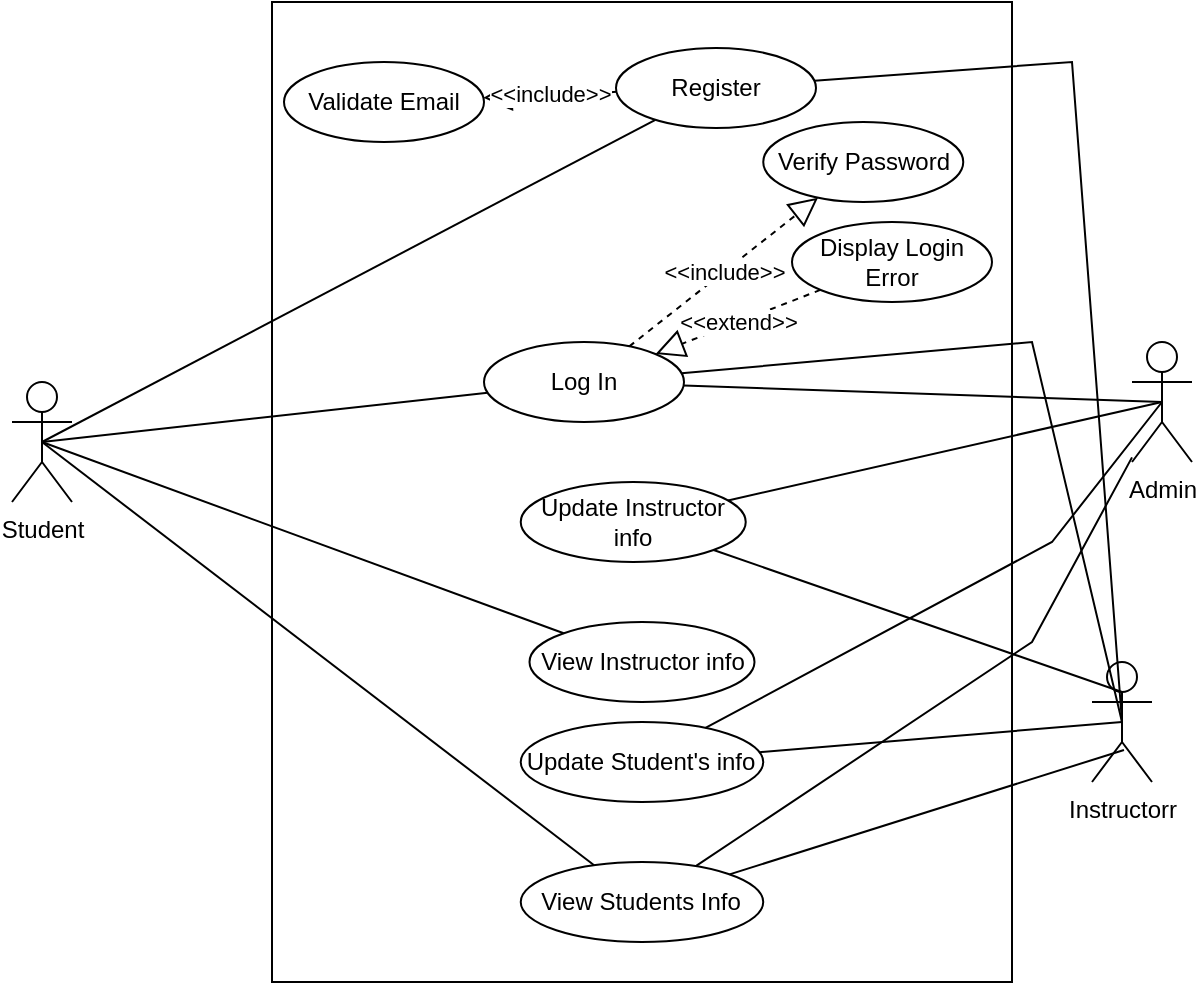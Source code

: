 <mxfile version="18.1.3" type="device"><diagram id="S7fUfxlZrAhhVqYNFlRV" name="Page-1"><mxGraphModel dx="1108" dy="593" grid="1" gridSize="10" guides="1" tooltips="1" connect="1" arrows="1" fold="1" page="1" pageScale="1" pageWidth="850" pageHeight="1100" math="0" shadow="0"><root><mxCell id="0"/><mxCell id="1" parent="0"/><mxCell id="2EVhGGqvu4lypYlPVRJi-1" value="" style="html=1;" parent="1" vertex="1"><mxGeometry x="200" y="30" width="370" height="490" as="geometry"/></mxCell><mxCell id="2EVhGGqvu4lypYlPVRJi-2" value="Student" style="shape=umlActor;verticalLabelPosition=bottom;verticalAlign=top;html=1;" parent="1" vertex="1"><mxGeometry x="70" y="220" width="30" height="60" as="geometry"/></mxCell><mxCell id="2EVhGGqvu4lypYlPVRJi-3" value="Admin" style="shape=umlActor;verticalLabelPosition=bottom;verticalAlign=top;html=1;" parent="1" vertex="1"><mxGeometry x="630" y="200" width="30" height="60" as="geometry"/></mxCell><mxCell id="2EVhGGqvu4lypYlPVRJi-4" value="Instructorr" style="shape=umlActor;verticalLabelPosition=bottom;verticalAlign=top;html=1;" parent="1" vertex="1"><mxGeometry x="610" y="360" width="30" height="60" as="geometry"/></mxCell><mxCell id="2EVhGGqvu4lypYlPVRJi-7" value="Log In" style="ellipse;whiteSpace=wrap;html=1;" parent="1" vertex="1"><mxGeometry x="306" y="200" width="100" height="40" as="geometry"/></mxCell><mxCell id="2EVhGGqvu4lypYlPVRJi-10" value="Update Instructor info" style="ellipse;whiteSpace=wrap;html=1;" parent="1" vertex="1"><mxGeometry x="324.37" y="270" width="112.5" height="40" as="geometry"/></mxCell><mxCell id="2EVhGGqvu4lypYlPVRJi-15" value="Display Login Error" style="ellipse;whiteSpace=wrap;html=1;" parent="1" vertex="1"><mxGeometry x="460" y="140" width="100" height="40" as="geometry"/></mxCell><mxCell id="2EVhGGqvu4lypYlPVRJi-16" value="Verify Password" style="ellipse;whiteSpace=wrap;html=1;" parent="1" vertex="1"><mxGeometry x="445.63" y="90" width="100" height="40" as="geometry"/></mxCell><mxCell id="2EVhGGqvu4lypYlPVRJi-17" value="&amp;lt;&amp;lt;include&amp;gt;&amp;gt;" style="endArrow=block;dashed=1;endFill=0;endSize=12;html=1;rounded=0;" parent="1" source="2EVhGGqvu4lypYlPVRJi-7" target="2EVhGGqvu4lypYlPVRJi-16" edge="1"><mxGeometry width="160" relative="1" as="geometry"><mxPoint x="340" y="250" as="sourcePoint"/><mxPoint x="500" y="250" as="targetPoint"/><Array as="points"/></mxGeometry></mxCell><mxCell id="2EVhGGqvu4lypYlPVRJi-18" value="&amp;lt;&amp;lt;extend&amp;gt;&amp;gt;" style="endArrow=block;dashed=1;endFill=0;endSize=12;html=1;rounded=0;" parent="1" source="2EVhGGqvu4lypYlPVRJi-15" target="2EVhGGqvu4lypYlPVRJi-7" edge="1"><mxGeometry width="160" relative="1" as="geometry"><mxPoint x="413.225" y="99.948" as="sourcePoint"/><mxPoint x="456.691" y="89.994" as="targetPoint"/><Array as="points"/></mxGeometry></mxCell><mxCell id="2EVhGGqvu4lypYlPVRJi-42" value="Update Student's info" style="ellipse;whiteSpace=wrap;html=1;" parent="1" vertex="1"><mxGeometry x="324.37" y="390" width="121.25" height="40" as="geometry"/></mxCell><mxCell id="MVpuOti9B1kdbdCOLLOm-1" value="" style="endArrow=none;html=1;rounded=0;exitX=0.5;exitY=0.5;exitDx=0;exitDy=0;exitPerimeter=0;" parent="1" source="2EVhGGqvu4lypYlPVRJi-2" target="2EVhGGqvu4lypYlPVRJi-7" edge="1"><mxGeometry width="50" height="50" relative="1" as="geometry"><mxPoint x="400" y="280" as="sourcePoint"/><mxPoint x="450" y="230" as="targetPoint"/></mxGeometry></mxCell><mxCell id="MVpuOti9B1kdbdCOLLOm-8" value="" style="endArrow=none;html=1;rounded=0;entryX=0.5;entryY=0.5;entryDx=0;entryDy=0;entryPerimeter=0;" parent="1" source="2EVhGGqvu4lypYlPVRJi-10" target="2EVhGGqvu4lypYlPVRJi-3" edge="1"><mxGeometry width="50" height="50" relative="1" as="geometry"><mxPoint x="187.01" y="285" as="sourcePoint"/><mxPoint x="316.63" y="187.681" as="targetPoint"/></mxGeometry></mxCell><mxCell id="MVpuOti9B1kdbdCOLLOm-10" value="" style="endArrow=none;html=1;rounded=0;entryX=0.5;entryY=0.5;entryDx=0;entryDy=0;entryPerimeter=0;" parent="1" source="2EVhGGqvu4lypYlPVRJi-42" target="2EVhGGqvu4lypYlPVRJi-3" edge="1"><mxGeometry width="50" height="50" relative="1" as="geometry"><mxPoint x="207.01" y="305" as="sourcePoint"/><mxPoint x="336.63" y="207.681" as="targetPoint"/><Array as="points"><mxPoint x="590" y="300"/></Array></mxGeometry></mxCell><mxCell id="MVpuOti9B1kdbdCOLLOm-11" value="" style="endArrow=none;html=1;rounded=0;entryX=0.5;entryY=0.5;entryDx=0;entryDy=0;entryPerimeter=0;" parent="1" source="2EVhGGqvu4lypYlPVRJi-42" target="2EVhGGqvu4lypYlPVRJi-4" edge="1"><mxGeometry width="50" height="50" relative="1" as="geometry"><mxPoint x="217.01" y="315" as="sourcePoint"/><mxPoint x="346.63" y="217.681" as="targetPoint"/></mxGeometry></mxCell><mxCell id="C8LLYTBY53dZuX9DiRh--1" value="" style="endArrow=none;html=1;rounded=0;exitX=0.5;exitY=0.5;exitDx=0;exitDy=0;exitPerimeter=0;" parent="1" source="2EVhGGqvu4lypYlPVRJi-3" target="2EVhGGqvu4lypYlPVRJi-7" edge="1"><mxGeometry width="50" height="50" relative="1" as="geometry"><mxPoint x="125" y="240" as="sourcePoint"/><mxPoint x="356.589" y="162.804" as="targetPoint"/></mxGeometry></mxCell><mxCell id="C8LLYTBY53dZuX9DiRh--2" value="" style="endArrow=none;html=1;rounded=0;exitX=0.5;exitY=0.5;exitDx=0;exitDy=0;exitPerimeter=0;" parent="1" source="2EVhGGqvu4lypYlPVRJi-4" target="2EVhGGqvu4lypYlPVRJi-7" edge="1"><mxGeometry width="50" height="50" relative="1" as="geometry"><mxPoint x="135" y="250" as="sourcePoint"/><mxPoint x="366.589" y="172.804" as="targetPoint"/><Array as="points"><mxPoint x="580" y="200"/></Array></mxGeometry></mxCell><mxCell id="C8LLYTBY53dZuX9DiRh--6" value="View Instructor info" style="ellipse;whiteSpace=wrap;html=1;" parent="1" vertex="1"><mxGeometry x="328.75" y="340" width="112.5" height="40" as="geometry"/></mxCell><mxCell id="C8LLYTBY53dZuX9DiRh--7" value="" style="endArrow=none;html=1;rounded=0;exitX=0.5;exitY=0.5;exitDx=0;exitDy=0;exitPerimeter=0;" parent="1" source="2EVhGGqvu4lypYlPVRJi-2" target="C8LLYTBY53dZuX9DiRh--6" edge="1"><mxGeometry width="50" height="50" relative="1" as="geometry"><mxPoint x="125" y="240" as="sourcePoint"/><mxPoint x="345" y="240" as="targetPoint"/></mxGeometry></mxCell><mxCell id="C8LLYTBY53dZuX9DiRh--8" value="Register" style="ellipse;whiteSpace=wrap;html=1;" parent="1" vertex="1"><mxGeometry x="372" y="53" width="100" height="40" as="geometry"/></mxCell><mxCell id="C8LLYTBY53dZuX9DiRh--9" value="" style="endArrow=none;html=1;rounded=0;exitX=0.5;exitY=0.5;exitDx=0;exitDy=0;exitPerimeter=0;" parent="1" source="2EVhGGqvu4lypYlPVRJi-2" target="C8LLYTBY53dZuX9DiRh--8" edge="1"><mxGeometry width="50" height="50" relative="1" as="geometry"><mxPoint x="125.0" y="240" as="sourcePoint"/><mxPoint x="343.412" y="181.103" as="targetPoint"/></mxGeometry></mxCell><mxCell id="C8LLYTBY53dZuX9DiRh--11" value="" style="endArrow=none;html=1;rounded=0;entryX=0.5;entryY=0.5;entryDx=0;entryDy=0;entryPerimeter=0;" parent="1" source="C8LLYTBY53dZuX9DiRh--8" target="2EVhGGqvu4lypYlPVRJi-4" edge="1"><mxGeometry width="50" height="50" relative="1" as="geometry"><mxPoint x="145.0" y="260" as="sourcePoint"/><mxPoint x="363.412" y="201.103" as="targetPoint"/><Array as="points"><mxPoint x="600" y="60"/></Array></mxGeometry></mxCell><mxCell id="C8LLYTBY53dZuX9DiRh--12" value="&amp;lt;&amp;lt;include&amp;gt;&amp;gt;" style="endArrow=block;dashed=1;endFill=0;endSize=12;html=1;rounded=0;" parent="1" source="C8LLYTBY53dZuX9DiRh--8" target="C8LLYTBY53dZuX9DiRh--13" edge="1"><mxGeometry width="160" relative="1" as="geometry"><mxPoint x="411.415" y="153.019" as="sourcePoint"/><mxPoint x="300" y="80" as="targetPoint"/><Array as="points"/></mxGeometry></mxCell><mxCell id="C8LLYTBY53dZuX9DiRh--13" value="Validate Email" style="ellipse;whiteSpace=wrap;html=1;" parent="1" vertex="1"><mxGeometry x="206" y="60" width="100" height="40" as="geometry"/></mxCell><mxCell id="YaU2evdQrSl2Z0nB-LD5-2" value="" style="endArrow=none;html=1;rounded=0;entryX=0.5;entryY=0.25;entryDx=0;entryDy=0;entryPerimeter=0;" parent="1" source="2EVhGGqvu4lypYlPVRJi-10" target="2EVhGGqvu4lypYlPVRJi-4" edge="1"><mxGeometry width="50" height="50" relative="1" as="geometry"><mxPoint x="400" y="330" as="sourcePoint"/><mxPoint x="450" y="280" as="targetPoint"/></mxGeometry></mxCell><mxCell id="YaU2evdQrSl2Z0nB-LD5-4" value="View Students Info" style="ellipse;whiteSpace=wrap;html=1;" parent="1" vertex="1"><mxGeometry x="324.37" y="460" width="121.25" height="40" as="geometry"/></mxCell><mxCell id="YaU2evdQrSl2Z0nB-LD5-5" value="" style="endArrow=none;html=1;rounded=0;entryX=0.533;entryY=0.733;entryDx=0;entryDy=0;entryPerimeter=0;" parent="1" source="YaU2evdQrSl2Z0nB-LD5-4" target="2EVhGGqvu4lypYlPVRJi-4" edge="1"><mxGeometry relative="1" as="geometry"><mxPoint x="340" y="310" as="sourcePoint"/><mxPoint x="500" y="310" as="targetPoint"/></mxGeometry></mxCell><mxCell id="YaU2evdQrSl2Z0nB-LD5-6" value="" style="endArrow=none;html=1;rounded=0;exitX=0.5;exitY=0.5;exitDx=0;exitDy=0;exitPerimeter=0;" parent="1" source="2EVhGGqvu4lypYlPVRJi-2" target="YaU2evdQrSl2Z0nB-LD5-4" edge="1"><mxGeometry relative="1" as="geometry"><mxPoint x="340" y="310" as="sourcePoint"/><mxPoint x="500" y="310" as="targetPoint"/></mxGeometry></mxCell><mxCell id="YaU2evdQrSl2Z0nB-LD5-7" value="" style="endArrow=none;html=1;rounded=0;" parent="1" source="YaU2evdQrSl2Z0nB-LD5-4" target="2EVhGGqvu4lypYlPVRJi-3" edge="1"><mxGeometry relative="1" as="geometry"><mxPoint x="340" y="310" as="sourcePoint"/><mxPoint x="500" y="310" as="targetPoint"/><Array as="points"><mxPoint x="580" y="350"/></Array></mxGeometry></mxCell></root></mxGraphModel></diagram></mxfile>